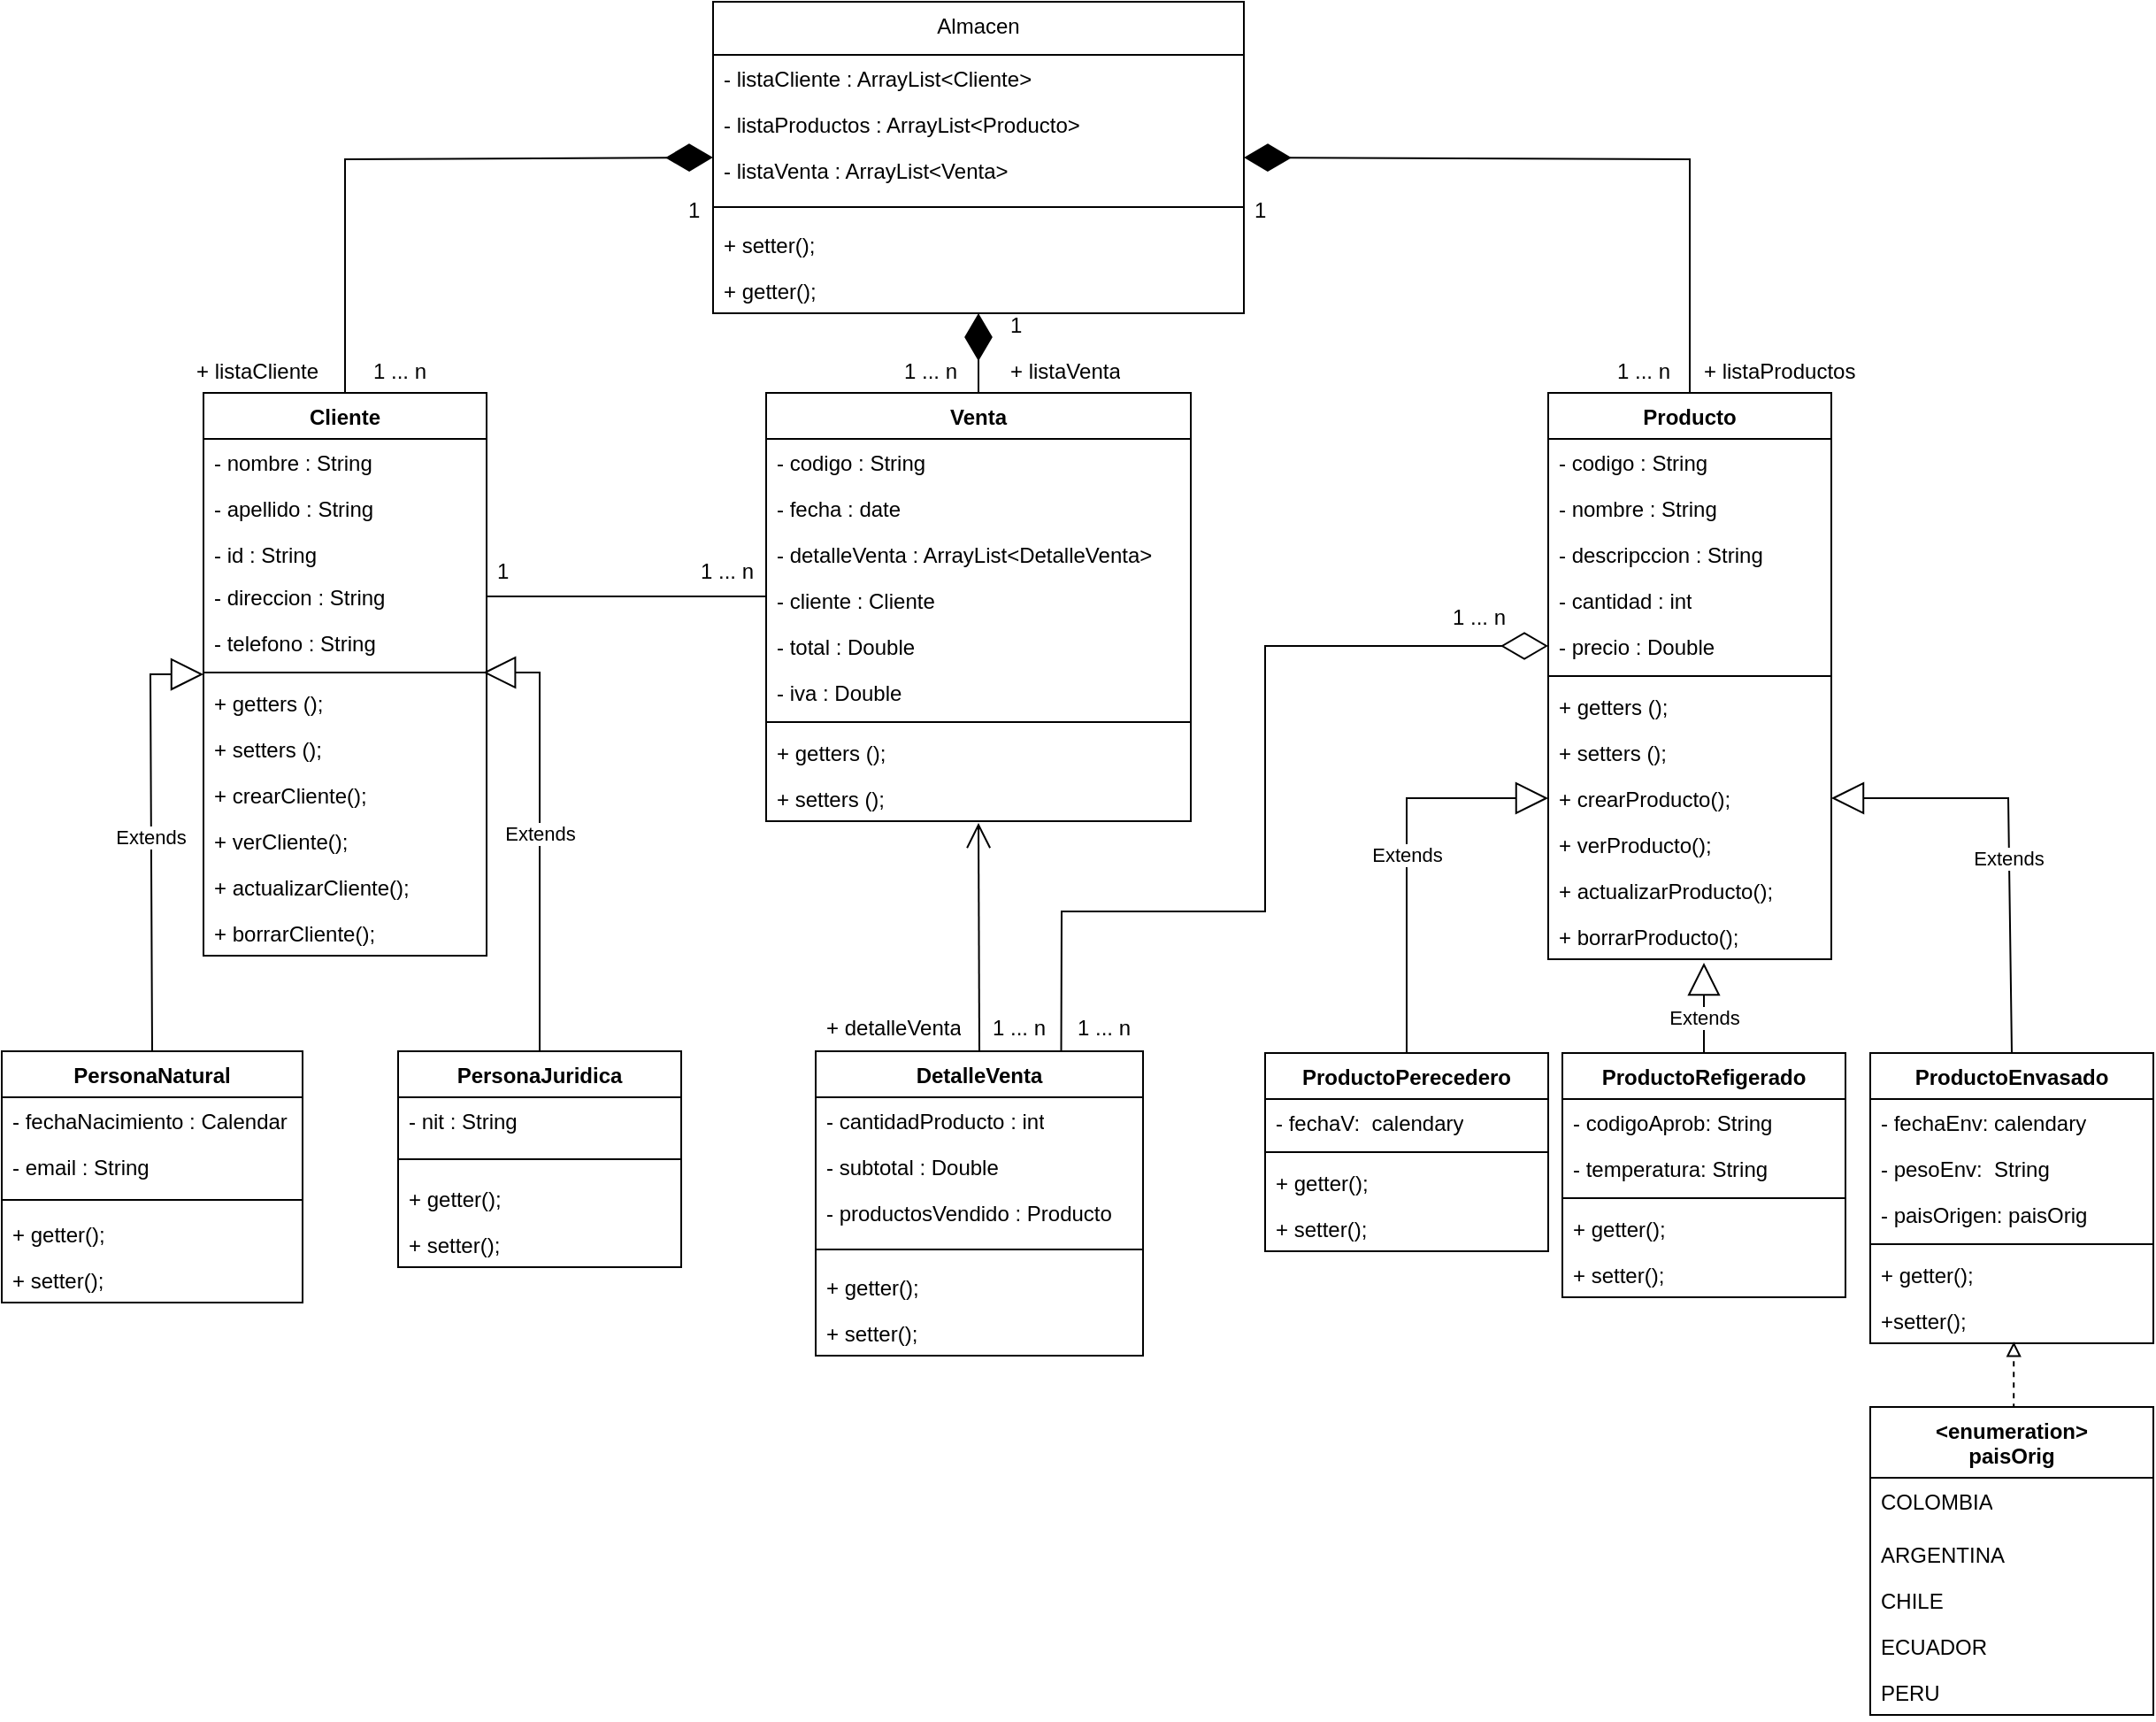 <mxfile version="21.6.8" type="device">
  <diagram id="C5RBs43oDa-KdzZeNtuy" name="Page-1">
    <mxGraphModel dx="1234" dy="794" grid="1" gridSize="10" guides="1" tooltips="1" connect="1" arrows="1" fold="1" page="1" pageScale="1" pageWidth="827" pageHeight="1169" math="0" shadow="0">
      <root>
        <mxCell id="WIyWlLk6GJQsqaUBKTNV-0" />
        <mxCell id="WIyWlLk6GJQsqaUBKTNV-1" parent="WIyWlLk6GJQsqaUBKTNV-0" />
        <mxCell id="zkfFHV4jXpPFQw0GAbJ--17" value="Almacen" style="swimlane;fontStyle=0;align=center;verticalAlign=top;childLayout=stackLayout;horizontal=1;startSize=30;horizontalStack=0;resizeParent=1;resizeLast=0;collapsible=1;marginBottom=0;rounded=0;shadow=0;strokeWidth=1;" parent="WIyWlLk6GJQsqaUBKTNV-1" vertex="1">
          <mxGeometry x="678" y="6" width="300" height="176" as="geometry">
            <mxRectangle x="550" y="140" width="160" height="26" as="alternateBounds" />
          </mxGeometry>
        </mxCell>
        <mxCell id="Kt4iFOwxhW8h1WSE3BZ9-7" value="- listaCliente : ArrayList&amp;lt;Cliente&amp;gt;" style="text;strokeColor=none;fillColor=none;align=left;verticalAlign=top;spacingLeft=4;spacingRight=4;overflow=hidden;rotatable=0;points=[[0,0.5],[1,0.5]];portConstraint=eastwest;whiteSpace=wrap;html=1;" vertex="1" parent="zkfFHV4jXpPFQw0GAbJ--17">
          <mxGeometry y="30" width="300" height="26" as="geometry" />
        </mxCell>
        <mxCell id="Kt4iFOwxhW8h1WSE3BZ9-8" value="- listaProductos : ArrayList&amp;lt;Producto&amp;gt;" style="text;strokeColor=none;fillColor=none;align=left;verticalAlign=top;spacingLeft=4;spacingRight=4;overflow=hidden;rotatable=0;points=[[0,0.5],[1,0.5]];portConstraint=eastwest;whiteSpace=wrap;html=1;" vertex="1" parent="zkfFHV4jXpPFQw0GAbJ--17">
          <mxGeometry y="56" width="300" height="26" as="geometry" />
        </mxCell>
        <mxCell id="Kt4iFOwxhW8h1WSE3BZ9-9" value="- listaVenta : ArrayList&amp;lt;Venta&amp;gt;" style="text;strokeColor=none;fillColor=none;align=left;verticalAlign=top;spacingLeft=4;spacingRight=4;overflow=hidden;rotatable=0;points=[[0,0.5],[1,0.5]];portConstraint=eastwest;whiteSpace=wrap;html=1;" vertex="1" parent="zkfFHV4jXpPFQw0GAbJ--17">
          <mxGeometry y="82" width="300" height="26" as="geometry" />
        </mxCell>
        <mxCell id="zkfFHV4jXpPFQw0GAbJ--23" value="" style="line;html=1;strokeWidth=1;align=left;verticalAlign=middle;spacingTop=-1;spacingLeft=3;spacingRight=3;rotatable=0;labelPosition=right;points=[];portConstraint=eastwest;" parent="zkfFHV4jXpPFQw0GAbJ--17" vertex="1">
          <mxGeometry y="108" width="300" height="16" as="geometry" />
        </mxCell>
        <mxCell id="Kt4iFOwxhW8h1WSE3BZ9-85" value="+ setter();" style="text;strokeColor=none;fillColor=none;align=left;verticalAlign=top;spacingLeft=4;spacingRight=4;overflow=hidden;rotatable=0;points=[[0,0.5],[1,0.5]];portConstraint=eastwest;whiteSpace=wrap;html=1;" vertex="1" parent="zkfFHV4jXpPFQw0GAbJ--17">
          <mxGeometry y="124" width="300" height="26" as="geometry" />
        </mxCell>
        <mxCell id="Kt4iFOwxhW8h1WSE3BZ9-84" value="+ getter();" style="text;strokeColor=none;fillColor=none;align=left;verticalAlign=top;spacingLeft=4;spacingRight=4;overflow=hidden;rotatable=0;points=[[0,0.5],[1,0.5]];portConstraint=eastwest;whiteSpace=wrap;html=1;" vertex="1" parent="zkfFHV4jXpPFQw0GAbJ--17">
          <mxGeometry y="150" width="300" height="26" as="geometry" />
        </mxCell>
        <mxCell id="mxiflGhAD7vjDxxc72rJ-2" value="Cliente" style="swimlane;fontStyle=1;align=center;verticalAlign=top;childLayout=stackLayout;horizontal=1;startSize=26;horizontalStack=0;resizeParent=1;resizeParentMax=0;resizeLast=0;collapsible=1;marginBottom=0;whiteSpace=wrap;html=1;" parent="WIyWlLk6GJQsqaUBKTNV-1" vertex="1">
          <mxGeometry x="390" y="227" width="160" height="318" as="geometry" />
        </mxCell>
        <mxCell id="mxiflGhAD7vjDxxc72rJ-3" value="- nombre : String" style="text;strokeColor=none;fillColor=none;align=left;verticalAlign=top;spacingLeft=4;spacingRight=4;overflow=hidden;rotatable=0;points=[[0,0.5],[1,0.5]];portConstraint=eastwest;whiteSpace=wrap;html=1;" parent="mxiflGhAD7vjDxxc72rJ-2" vertex="1">
          <mxGeometry y="26" width="160" height="26" as="geometry" />
        </mxCell>
        <mxCell id="mxiflGhAD7vjDxxc72rJ-37" value="- apellido : String" style="text;strokeColor=none;fillColor=none;align=left;verticalAlign=top;spacingLeft=4;spacingRight=4;overflow=hidden;rotatable=0;points=[[0,0.5],[1,0.5]];portConstraint=eastwest;whiteSpace=wrap;html=1;" parent="mxiflGhAD7vjDxxc72rJ-2" vertex="1">
          <mxGeometry y="52" width="160" height="26" as="geometry" />
        </mxCell>
        <mxCell id="mxiflGhAD7vjDxxc72rJ-22" value="- id : String" style="text;strokeColor=none;fillColor=none;align=left;verticalAlign=top;spacingLeft=4;spacingRight=4;overflow=hidden;rotatable=0;points=[[0,0.5],[1,0.5]];portConstraint=eastwest;whiteSpace=wrap;html=1;" parent="mxiflGhAD7vjDxxc72rJ-2" vertex="1">
          <mxGeometry y="78" width="160" height="24" as="geometry" />
        </mxCell>
        <mxCell id="mxiflGhAD7vjDxxc72rJ-23" value="- direccion : String" style="text;strokeColor=none;fillColor=none;align=left;verticalAlign=top;spacingLeft=4;spacingRight=4;overflow=hidden;rotatable=0;points=[[0,0.5],[1,0.5]];portConstraint=eastwest;whiteSpace=wrap;html=1;" parent="mxiflGhAD7vjDxxc72rJ-2" vertex="1">
          <mxGeometry y="102" width="160" height="26" as="geometry" />
        </mxCell>
        <mxCell id="mxiflGhAD7vjDxxc72rJ-24" value="- telefono : String" style="text;strokeColor=none;fillColor=none;align=left;verticalAlign=top;spacingLeft=4;spacingRight=4;overflow=hidden;rotatable=0;points=[[0,0.5],[1,0.5]];portConstraint=eastwest;whiteSpace=wrap;html=1;" parent="mxiflGhAD7vjDxxc72rJ-2" vertex="1">
          <mxGeometry y="128" width="160" height="26" as="geometry" />
        </mxCell>
        <mxCell id="mxiflGhAD7vjDxxc72rJ-4" value="" style="line;strokeWidth=1;fillColor=none;align=left;verticalAlign=middle;spacingTop=-1;spacingLeft=3;spacingRight=3;rotatable=0;labelPosition=right;points=[];portConstraint=eastwest;strokeColor=inherit;" parent="mxiflGhAD7vjDxxc72rJ-2" vertex="1">
          <mxGeometry y="154" width="160" height="8" as="geometry" />
        </mxCell>
        <mxCell id="Kt4iFOwxhW8h1WSE3BZ9-11" value="+ getters ();" style="text;strokeColor=none;fillColor=none;align=left;verticalAlign=top;spacingLeft=4;spacingRight=4;overflow=hidden;rotatable=0;points=[[0,0.5],[1,0.5]];portConstraint=eastwest;whiteSpace=wrap;html=1;" vertex="1" parent="mxiflGhAD7vjDxxc72rJ-2">
          <mxGeometry y="162" width="160" height="26" as="geometry" />
        </mxCell>
        <mxCell id="Kt4iFOwxhW8h1WSE3BZ9-13" value="+ setters ();" style="text;strokeColor=none;fillColor=none;align=left;verticalAlign=top;spacingLeft=4;spacingRight=4;overflow=hidden;rotatable=0;points=[[0,0.5],[1,0.5]];portConstraint=eastwest;whiteSpace=wrap;html=1;" vertex="1" parent="mxiflGhAD7vjDxxc72rJ-2">
          <mxGeometry y="188" width="160" height="26" as="geometry" />
        </mxCell>
        <mxCell id="Kt4iFOwxhW8h1WSE3BZ9-12" value="+ crearCliente();" style="text;strokeColor=none;fillColor=none;align=left;verticalAlign=top;spacingLeft=4;spacingRight=4;overflow=hidden;rotatable=0;points=[[0,0.5],[1,0.5]];portConstraint=eastwest;whiteSpace=wrap;html=1;" vertex="1" parent="mxiflGhAD7vjDxxc72rJ-2">
          <mxGeometry y="214" width="160" height="26" as="geometry" />
        </mxCell>
        <mxCell id="Kt4iFOwxhW8h1WSE3BZ9-14" value="+ verCliente();" style="text;strokeColor=none;fillColor=none;align=left;verticalAlign=top;spacingLeft=4;spacingRight=4;overflow=hidden;rotatable=0;points=[[0,0.5],[1,0.5]];portConstraint=eastwest;whiteSpace=wrap;html=1;" vertex="1" parent="mxiflGhAD7vjDxxc72rJ-2">
          <mxGeometry y="240" width="160" height="26" as="geometry" />
        </mxCell>
        <mxCell id="Kt4iFOwxhW8h1WSE3BZ9-15" value="+ actualizarCliente();" style="text;strokeColor=none;fillColor=none;align=left;verticalAlign=top;spacingLeft=4;spacingRight=4;overflow=hidden;rotatable=0;points=[[0,0.5],[1,0.5]];portConstraint=eastwest;whiteSpace=wrap;html=1;" vertex="1" parent="mxiflGhAD7vjDxxc72rJ-2">
          <mxGeometry y="266" width="160" height="26" as="geometry" />
        </mxCell>
        <mxCell id="Kt4iFOwxhW8h1WSE3BZ9-16" value="+ borrarCliente();" style="text;strokeColor=none;fillColor=none;align=left;verticalAlign=top;spacingLeft=4;spacingRight=4;overflow=hidden;rotatable=0;points=[[0,0.5],[1,0.5]];portConstraint=eastwest;whiteSpace=wrap;html=1;" vertex="1" parent="mxiflGhAD7vjDxxc72rJ-2">
          <mxGeometry y="292" width="160" height="26" as="geometry" />
        </mxCell>
        <mxCell id="mxiflGhAD7vjDxxc72rJ-6" value="Producto" style="swimlane;fontStyle=1;align=center;verticalAlign=top;childLayout=stackLayout;horizontal=1;startSize=26;horizontalStack=0;resizeParent=1;resizeParentMax=0;resizeLast=0;collapsible=1;marginBottom=0;whiteSpace=wrap;html=1;" parent="WIyWlLk6GJQsqaUBKTNV-1" vertex="1">
          <mxGeometry x="1150" y="227" width="160" height="320" as="geometry" />
        </mxCell>
        <mxCell id="mxiflGhAD7vjDxxc72rJ-7" value="- codigo : String" style="text;strokeColor=none;fillColor=none;align=left;verticalAlign=top;spacingLeft=4;spacingRight=4;overflow=hidden;rotatable=0;points=[[0,0.5],[1,0.5]];portConstraint=eastwest;whiteSpace=wrap;html=1;" parent="mxiflGhAD7vjDxxc72rJ-6" vertex="1">
          <mxGeometry y="26" width="160" height="26" as="geometry" />
        </mxCell>
        <mxCell id="mxiflGhAD7vjDxxc72rJ-32" value="- nombre : String" style="text;strokeColor=none;fillColor=none;align=left;verticalAlign=top;spacingLeft=4;spacingRight=4;overflow=hidden;rotatable=0;points=[[0,0.5],[1,0.5]];portConstraint=eastwest;whiteSpace=wrap;html=1;" parent="mxiflGhAD7vjDxxc72rJ-6" vertex="1">
          <mxGeometry y="52" width="160" height="26" as="geometry" />
        </mxCell>
        <mxCell id="mxiflGhAD7vjDxxc72rJ-33" value="- descripccion : String" style="text;strokeColor=none;fillColor=none;align=left;verticalAlign=top;spacingLeft=4;spacingRight=4;overflow=hidden;rotatable=0;points=[[0,0.5],[1,0.5]];portConstraint=eastwest;whiteSpace=wrap;html=1;" parent="mxiflGhAD7vjDxxc72rJ-6" vertex="1">
          <mxGeometry y="78" width="160" height="26" as="geometry" />
        </mxCell>
        <mxCell id="mxiflGhAD7vjDxxc72rJ-34" value="- cantidad : int" style="text;strokeColor=none;fillColor=none;align=left;verticalAlign=top;spacingLeft=4;spacingRight=4;overflow=hidden;rotatable=0;points=[[0,0.5],[1,0.5]];portConstraint=eastwest;whiteSpace=wrap;html=1;" parent="mxiflGhAD7vjDxxc72rJ-6" vertex="1">
          <mxGeometry y="104" width="160" height="26" as="geometry" />
        </mxCell>
        <mxCell id="mxiflGhAD7vjDxxc72rJ-35" value="- precio : Double" style="text;strokeColor=none;fillColor=none;align=left;verticalAlign=top;spacingLeft=4;spacingRight=4;overflow=hidden;rotatable=0;points=[[0,0.5],[1,0.5]];portConstraint=eastwest;whiteSpace=wrap;html=1;" parent="mxiflGhAD7vjDxxc72rJ-6" vertex="1">
          <mxGeometry y="130" width="160" height="26" as="geometry" />
        </mxCell>
        <mxCell id="mxiflGhAD7vjDxxc72rJ-8" value="" style="line;strokeWidth=1;fillColor=none;align=left;verticalAlign=middle;spacingTop=-1;spacingLeft=3;spacingRight=3;rotatable=0;labelPosition=right;points=[];portConstraint=eastwest;strokeColor=inherit;" parent="mxiflGhAD7vjDxxc72rJ-6" vertex="1">
          <mxGeometry y="156" width="160" height="8" as="geometry" />
        </mxCell>
        <mxCell id="Kt4iFOwxhW8h1WSE3BZ9-17" value="+ getters ();" style="text;strokeColor=none;fillColor=none;align=left;verticalAlign=top;spacingLeft=4;spacingRight=4;overflow=hidden;rotatable=0;points=[[0,0.5],[1,0.5]];portConstraint=eastwest;whiteSpace=wrap;html=1;" vertex="1" parent="mxiflGhAD7vjDxxc72rJ-6">
          <mxGeometry y="164" width="160" height="26" as="geometry" />
        </mxCell>
        <mxCell id="Kt4iFOwxhW8h1WSE3BZ9-18" value="+ setters ();" style="text;strokeColor=none;fillColor=none;align=left;verticalAlign=top;spacingLeft=4;spacingRight=4;overflow=hidden;rotatable=0;points=[[0,0.5],[1,0.5]];portConstraint=eastwest;whiteSpace=wrap;html=1;" vertex="1" parent="mxiflGhAD7vjDxxc72rJ-6">
          <mxGeometry y="190" width="160" height="26" as="geometry" />
        </mxCell>
        <mxCell id="Kt4iFOwxhW8h1WSE3BZ9-19" value="+ crearProducto();" style="text;strokeColor=none;fillColor=none;align=left;verticalAlign=top;spacingLeft=4;spacingRight=4;overflow=hidden;rotatable=0;points=[[0,0.5],[1,0.5]];portConstraint=eastwest;whiteSpace=wrap;html=1;" vertex="1" parent="mxiflGhAD7vjDxxc72rJ-6">
          <mxGeometry y="216" width="160" height="26" as="geometry" />
        </mxCell>
        <mxCell id="Kt4iFOwxhW8h1WSE3BZ9-20" value="+ verProducto();" style="text;strokeColor=none;fillColor=none;align=left;verticalAlign=top;spacingLeft=4;spacingRight=4;overflow=hidden;rotatable=0;points=[[0,0.5],[1,0.5]];portConstraint=eastwest;whiteSpace=wrap;html=1;" vertex="1" parent="mxiflGhAD7vjDxxc72rJ-6">
          <mxGeometry y="242" width="160" height="26" as="geometry" />
        </mxCell>
        <mxCell id="Kt4iFOwxhW8h1WSE3BZ9-21" value="+ actualizarProducto();" style="text;strokeColor=none;fillColor=none;align=left;verticalAlign=top;spacingLeft=4;spacingRight=4;overflow=hidden;rotatable=0;points=[[0,0.5],[1,0.5]];portConstraint=eastwest;whiteSpace=wrap;html=1;" vertex="1" parent="mxiflGhAD7vjDxxc72rJ-6">
          <mxGeometry y="268" width="160" height="26" as="geometry" />
        </mxCell>
        <mxCell id="Kt4iFOwxhW8h1WSE3BZ9-22" value="+ borrarProducto();" style="text;strokeColor=none;fillColor=none;align=left;verticalAlign=top;spacingLeft=4;spacingRight=4;overflow=hidden;rotatable=0;points=[[0,0.5],[1,0.5]];portConstraint=eastwest;whiteSpace=wrap;html=1;" vertex="1" parent="mxiflGhAD7vjDxxc72rJ-6">
          <mxGeometry y="294" width="160" height="26" as="geometry" />
        </mxCell>
        <mxCell id="mxiflGhAD7vjDxxc72rJ-15" value="Venta" style="swimlane;fontStyle=1;align=center;verticalAlign=top;childLayout=stackLayout;horizontal=1;startSize=26;horizontalStack=0;resizeParent=1;resizeParentMax=0;resizeLast=0;collapsible=1;marginBottom=0;whiteSpace=wrap;html=1;" parent="WIyWlLk6GJQsqaUBKTNV-1" vertex="1">
          <mxGeometry x="708" y="227" width="240" height="242" as="geometry" />
        </mxCell>
        <mxCell id="mxiflGhAD7vjDxxc72rJ-16" value="- codigo : String" style="text;strokeColor=none;fillColor=none;align=left;verticalAlign=top;spacingLeft=4;spacingRight=4;overflow=hidden;rotatable=0;points=[[0,0.5],[1,0.5]];portConstraint=eastwest;whiteSpace=wrap;html=1;" parent="mxiflGhAD7vjDxxc72rJ-15" vertex="1">
          <mxGeometry y="26" width="240" height="26" as="geometry" />
        </mxCell>
        <mxCell id="mxiflGhAD7vjDxxc72rJ-26" value="- fecha : date" style="text;strokeColor=none;fillColor=none;align=left;verticalAlign=top;spacingLeft=4;spacingRight=4;overflow=hidden;rotatable=0;points=[[0,0.5],[1,0.5]];portConstraint=eastwest;whiteSpace=wrap;html=1;" parent="mxiflGhAD7vjDxxc72rJ-15" vertex="1">
          <mxGeometry y="52" width="240" height="26" as="geometry" />
        </mxCell>
        <mxCell id="mxiflGhAD7vjDxxc72rJ-27" value="- detalleVenta : ArrayList&amp;lt;DetalleVenta&amp;gt;" style="text;strokeColor=none;fillColor=none;align=left;verticalAlign=top;spacingLeft=4;spacingRight=4;overflow=hidden;rotatable=0;points=[[0,0.5],[1,0.5]];portConstraint=eastwest;whiteSpace=wrap;html=1;" parent="mxiflGhAD7vjDxxc72rJ-15" vertex="1">
          <mxGeometry y="78" width="240" height="26" as="geometry" />
        </mxCell>
        <mxCell id="mxiflGhAD7vjDxxc72rJ-28" value="- cliente : Cliente" style="text;strokeColor=none;fillColor=none;align=left;verticalAlign=top;spacingLeft=4;spacingRight=4;overflow=hidden;rotatable=0;points=[[0,0.5],[1,0.5]];portConstraint=eastwest;whiteSpace=wrap;html=1;" parent="mxiflGhAD7vjDxxc72rJ-15" vertex="1">
          <mxGeometry y="104" width="240" height="26" as="geometry" />
        </mxCell>
        <mxCell id="mxiflGhAD7vjDxxc72rJ-29" value="- total : Double" style="text;strokeColor=none;fillColor=none;align=left;verticalAlign=top;spacingLeft=4;spacingRight=4;overflow=hidden;rotatable=0;points=[[0,0.5],[1,0.5]];portConstraint=eastwest;whiteSpace=wrap;html=1;" parent="mxiflGhAD7vjDxxc72rJ-15" vertex="1">
          <mxGeometry y="130" width="240" height="26" as="geometry" />
        </mxCell>
        <mxCell id="mxiflGhAD7vjDxxc72rJ-30" value="- iva : Double" style="text;strokeColor=none;fillColor=none;align=left;verticalAlign=top;spacingLeft=4;spacingRight=4;overflow=hidden;rotatable=0;points=[[0,0.5],[1,0.5]];portConstraint=eastwest;whiteSpace=wrap;html=1;" parent="mxiflGhAD7vjDxxc72rJ-15" vertex="1">
          <mxGeometry y="156" width="240" height="26" as="geometry" />
        </mxCell>
        <mxCell id="mxiflGhAD7vjDxxc72rJ-17" value="" style="line;strokeWidth=1;fillColor=none;align=left;verticalAlign=middle;spacingTop=-1;spacingLeft=3;spacingRight=3;rotatable=0;labelPosition=right;points=[];portConstraint=eastwest;strokeColor=inherit;" parent="mxiflGhAD7vjDxxc72rJ-15" vertex="1">
          <mxGeometry y="182" width="240" height="8" as="geometry" />
        </mxCell>
        <mxCell id="mxiflGhAD7vjDxxc72rJ-18" value="+ getters ();" style="text;strokeColor=none;fillColor=none;align=left;verticalAlign=top;spacingLeft=4;spacingRight=4;overflow=hidden;rotatable=0;points=[[0,0.5],[1,0.5]];portConstraint=eastwest;whiteSpace=wrap;html=1;" parent="mxiflGhAD7vjDxxc72rJ-15" vertex="1">
          <mxGeometry y="190" width="240" height="26" as="geometry" />
        </mxCell>
        <mxCell id="mxiflGhAD7vjDxxc72rJ-31" value="+ setters ();" style="text;strokeColor=none;fillColor=none;align=left;verticalAlign=top;spacingLeft=4;spacingRight=4;overflow=hidden;rotatable=0;points=[[0,0.5],[1,0.5]];portConstraint=eastwest;whiteSpace=wrap;html=1;" parent="mxiflGhAD7vjDxxc72rJ-15" vertex="1">
          <mxGeometry y="216" width="240" height="26" as="geometry" />
        </mxCell>
        <mxCell id="mxiflGhAD7vjDxxc72rJ-36" value="PersonaNatural" style="swimlane;fontStyle=1;align=center;verticalAlign=top;childLayout=stackLayout;horizontal=1;startSize=26;horizontalStack=0;resizeParent=1;resizeParentMax=0;resizeLast=0;collapsible=1;marginBottom=0;whiteSpace=wrap;html=1;" parent="WIyWlLk6GJQsqaUBKTNV-1" vertex="1">
          <mxGeometry x="276" y="599" width="170" height="142" as="geometry" />
        </mxCell>
        <mxCell id="mxiflGhAD7vjDxxc72rJ-49" value="- fechaNacimiento : Calendar&amp;nbsp;" style="text;strokeColor=none;fillColor=none;align=left;verticalAlign=top;spacingLeft=4;spacingRight=4;overflow=hidden;rotatable=0;points=[[0,0.5],[1,0.5]];portConstraint=eastwest;whiteSpace=wrap;html=1;" parent="mxiflGhAD7vjDxxc72rJ-36" vertex="1">
          <mxGeometry y="26" width="170" height="26" as="geometry" />
        </mxCell>
        <mxCell id="Kt4iFOwxhW8h1WSE3BZ9-0" value="- email : String" style="text;strokeColor=none;fillColor=none;align=left;verticalAlign=top;spacingLeft=4;spacingRight=4;overflow=hidden;rotatable=0;points=[[0,0.5],[1,0.5]];portConstraint=eastwest;whiteSpace=wrap;html=1;" vertex="1" parent="mxiflGhAD7vjDxxc72rJ-36">
          <mxGeometry y="52" width="170" height="26" as="geometry" />
        </mxCell>
        <mxCell id="mxiflGhAD7vjDxxc72rJ-38" value="" style="line;strokeWidth=1;fillColor=none;align=left;verticalAlign=middle;spacingTop=-1;spacingLeft=3;spacingRight=3;rotatable=0;labelPosition=right;points=[];portConstraint=eastwest;strokeColor=inherit;" parent="mxiflGhAD7vjDxxc72rJ-36" vertex="1">
          <mxGeometry y="78" width="170" height="12" as="geometry" />
        </mxCell>
        <mxCell id="Kt4iFOwxhW8h1WSE3BZ9-45" value="+ getter();" style="text;strokeColor=none;fillColor=none;align=left;verticalAlign=top;spacingLeft=4;spacingRight=4;overflow=hidden;rotatable=0;points=[[0,0.5],[1,0.5]];portConstraint=eastwest;whiteSpace=wrap;html=1;" vertex="1" parent="mxiflGhAD7vjDxxc72rJ-36">
          <mxGeometry y="90" width="170" height="26" as="geometry" />
        </mxCell>
        <mxCell id="Kt4iFOwxhW8h1WSE3BZ9-44" value="+ setter();" style="text;strokeColor=none;fillColor=none;align=left;verticalAlign=top;spacingLeft=4;spacingRight=4;overflow=hidden;rotatable=0;points=[[0,0.5],[1,0.5]];portConstraint=eastwest;whiteSpace=wrap;html=1;" vertex="1" parent="mxiflGhAD7vjDxxc72rJ-36">
          <mxGeometry y="116" width="170" height="26" as="geometry" />
        </mxCell>
        <mxCell id="mxiflGhAD7vjDxxc72rJ-40" value="PersonaJuridica" style="swimlane;fontStyle=1;align=center;verticalAlign=top;childLayout=stackLayout;horizontal=1;startSize=26;horizontalStack=0;resizeParent=1;resizeParentMax=0;resizeLast=0;collapsible=1;marginBottom=0;whiteSpace=wrap;html=1;" parent="WIyWlLk6GJQsqaUBKTNV-1" vertex="1">
          <mxGeometry x="500" y="599" width="160" height="122" as="geometry" />
        </mxCell>
        <mxCell id="mxiflGhAD7vjDxxc72rJ-41" value="- nit : String" style="text;strokeColor=none;fillColor=none;align=left;verticalAlign=top;spacingLeft=4;spacingRight=4;overflow=hidden;rotatable=0;points=[[0,0.5],[1,0.5]];portConstraint=eastwest;whiteSpace=wrap;html=1;" parent="mxiflGhAD7vjDxxc72rJ-40" vertex="1">
          <mxGeometry y="26" width="160" height="26" as="geometry" />
        </mxCell>
        <mxCell id="mxiflGhAD7vjDxxc72rJ-42" value="" style="line;strokeWidth=1;fillColor=none;align=left;verticalAlign=middle;spacingTop=-1;spacingLeft=3;spacingRight=3;rotatable=0;labelPosition=right;points=[];portConstraint=eastwest;strokeColor=inherit;" parent="mxiflGhAD7vjDxxc72rJ-40" vertex="1">
          <mxGeometry y="52" width="160" height="18" as="geometry" />
        </mxCell>
        <mxCell id="Kt4iFOwxhW8h1WSE3BZ9-47" value="+ getter();" style="text;strokeColor=none;fillColor=none;align=left;verticalAlign=top;spacingLeft=4;spacingRight=4;overflow=hidden;rotatable=0;points=[[0,0.5],[1,0.5]];portConstraint=eastwest;whiteSpace=wrap;html=1;" vertex="1" parent="mxiflGhAD7vjDxxc72rJ-40">
          <mxGeometry y="70" width="160" height="26" as="geometry" />
        </mxCell>
        <mxCell id="Kt4iFOwxhW8h1WSE3BZ9-46" value="+ setter();" style="text;strokeColor=none;fillColor=none;align=left;verticalAlign=top;spacingLeft=4;spacingRight=4;overflow=hidden;rotatable=0;points=[[0,0.5],[1,0.5]];portConstraint=eastwest;whiteSpace=wrap;html=1;" vertex="1" parent="mxiflGhAD7vjDxxc72rJ-40">
          <mxGeometry y="96" width="160" height="26" as="geometry" />
        </mxCell>
        <mxCell id="mxiflGhAD7vjDxxc72rJ-44" value="DetalleVenta" style="swimlane;fontStyle=1;align=center;verticalAlign=top;childLayout=stackLayout;horizontal=1;startSize=26;horizontalStack=0;resizeParent=1;resizeParentMax=0;resizeLast=0;collapsible=1;marginBottom=0;whiteSpace=wrap;html=1;" parent="WIyWlLk6GJQsqaUBKTNV-1" vertex="1">
          <mxGeometry x="736" y="599" width="185" height="172" as="geometry" />
        </mxCell>
        <mxCell id="mxiflGhAD7vjDxxc72rJ-45" value="- cantidadProducto : int" style="text;strokeColor=none;fillColor=none;align=left;verticalAlign=top;spacingLeft=4;spacingRight=4;overflow=hidden;rotatable=0;points=[[0,0.5],[1,0.5]];portConstraint=eastwest;whiteSpace=wrap;html=1;" parent="mxiflGhAD7vjDxxc72rJ-44" vertex="1">
          <mxGeometry y="26" width="185" height="26" as="geometry" />
        </mxCell>
        <mxCell id="mxiflGhAD7vjDxxc72rJ-50" value="- subtotal : Double" style="text;strokeColor=none;fillColor=none;align=left;verticalAlign=top;spacingLeft=4;spacingRight=4;overflow=hidden;rotatable=0;points=[[0,0.5],[1,0.5]];portConstraint=eastwest;whiteSpace=wrap;html=1;" parent="mxiflGhAD7vjDxxc72rJ-44" vertex="1">
          <mxGeometry y="52" width="185" height="26" as="geometry" />
        </mxCell>
        <mxCell id="mxiflGhAD7vjDxxc72rJ-51" value="- productosVendido : Producto" style="text;strokeColor=none;fillColor=none;align=left;verticalAlign=top;spacingLeft=4;spacingRight=4;overflow=hidden;rotatable=0;points=[[0,0.5],[1,0.5]];portConstraint=eastwest;whiteSpace=wrap;html=1;" parent="mxiflGhAD7vjDxxc72rJ-44" vertex="1">
          <mxGeometry y="78" width="185" height="26" as="geometry" />
        </mxCell>
        <mxCell id="mxiflGhAD7vjDxxc72rJ-46" value="" style="line;strokeWidth=1;fillColor=none;align=left;verticalAlign=middle;spacingTop=-1;spacingLeft=3;spacingRight=3;rotatable=0;labelPosition=right;points=[];portConstraint=eastwest;strokeColor=inherit;" parent="mxiflGhAD7vjDxxc72rJ-44" vertex="1">
          <mxGeometry y="104" width="185" height="16" as="geometry" />
        </mxCell>
        <mxCell id="Kt4iFOwxhW8h1WSE3BZ9-49" value="+ getter();" style="text;strokeColor=none;fillColor=none;align=left;verticalAlign=top;spacingLeft=4;spacingRight=4;overflow=hidden;rotatable=0;points=[[0,0.5],[1,0.5]];portConstraint=eastwest;whiteSpace=wrap;html=1;" vertex="1" parent="mxiflGhAD7vjDxxc72rJ-44">
          <mxGeometry y="120" width="185" height="26" as="geometry" />
        </mxCell>
        <mxCell id="Kt4iFOwxhW8h1WSE3BZ9-48" value="+ setter();" style="text;strokeColor=none;fillColor=none;align=left;verticalAlign=top;spacingLeft=4;spacingRight=4;overflow=hidden;rotatable=0;points=[[0,0.5],[1,0.5]];portConstraint=eastwest;whiteSpace=wrap;html=1;" vertex="1" parent="mxiflGhAD7vjDxxc72rJ-44">
          <mxGeometry y="146" width="185" height="26" as="geometry" />
        </mxCell>
        <mxCell id="Kt4iFOwxhW8h1WSE3BZ9-1" value="Extends" style="endArrow=block;endSize=16;endFill=0;html=1;rounded=0;exitX=0.5;exitY=0;exitDx=0;exitDy=0;entryX=0;entryY=-0.115;entryDx=0;entryDy=0;entryPerimeter=0;" edge="1" parent="WIyWlLk6GJQsqaUBKTNV-1" source="mxiflGhAD7vjDxxc72rJ-36" target="Kt4iFOwxhW8h1WSE3BZ9-11">
          <mxGeometry width="160" relative="1" as="geometry">
            <mxPoint x="760" y="460" as="sourcePoint" />
            <mxPoint x="920" y="460" as="targetPoint" />
            <Array as="points">
              <mxPoint x="360" y="386" />
            </Array>
          </mxGeometry>
        </mxCell>
        <mxCell id="Kt4iFOwxhW8h1WSE3BZ9-2" value="Extends" style="endArrow=block;endSize=16;endFill=0;html=1;rounded=0;exitX=0.5;exitY=0;exitDx=0;exitDy=0;entryX=0.988;entryY=1.154;entryDx=0;entryDy=0;entryPerimeter=0;" edge="1" parent="WIyWlLk6GJQsqaUBKTNV-1" source="mxiflGhAD7vjDxxc72rJ-40" target="mxiflGhAD7vjDxxc72rJ-24">
          <mxGeometry width="160" relative="1" as="geometry">
            <mxPoint x="370" y="549" as="sourcePoint" />
            <mxPoint x="590" y="310" as="targetPoint" />
            <Array as="points">
              <mxPoint x="580" y="385" />
            </Array>
          </mxGeometry>
        </mxCell>
        <mxCell id="Kt4iFOwxhW8h1WSE3BZ9-3" value="" style="endArrow=diamondThin;endFill=1;endSize=24;html=1;rounded=0;exitX=0.5;exitY=0;exitDx=0;exitDy=0;entryX=0;entryY=0.5;entryDx=0;entryDy=0;" edge="1" parent="WIyWlLk6GJQsqaUBKTNV-1" source="mxiflGhAD7vjDxxc72rJ-2" target="zkfFHV4jXpPFQw0GAbJ--17">
          <mxGeometry width="160" relative="1" as="geometry">
            <mxPoint x="760" y="310" as="sourcePoint" />
            <mxPoint x="920" y="310" as="targetPoint" />
            <Array as="points">
              <mxPoint x="470" y="95" />
            </Array>
          </mxGeometry>
        </mxCell>
        <mxCell id="Kt4iFOwxhW8h1WSE3BZ9-4" value="" style="endArrow=diamondThin;endFill=1;endSize=24;html=1;rounded=0;exitX=0.5;exitY=0;exitDx=0;exitDy=0;entryX=0.5;entryY=1;entryDx=0;entryDy=0;" edge="1" parent="WIyWlLk6GJQsqaUBKTNV-1" source="mxiflGhAD7vjDxxc72rJ-15" target="zkfFHV4jXpPFQw0GAbJ--17">
          <mxGeometry width="160" relative="1" as="geometry">
            <mxPoint x="760" y="310" as="sourcePoint" />
            <mxPoint x="920" y="310" as="targetPoint" />
          </mxGeometry>
        </mxCell>
        <mxCell id="Kt4iFOwxhW8h1WSE3BZ9-5" value="" style="endArrow=diamondThin;endFill=1;endSize=24;html=1;rounded=0;entryX=1;entryY=0.5;entryDx=0;entryDy=0;exitX=0.5;exitY=0;exitDx=0;exitDy=0;" edge="1" parent="WIyWlLk6GJQsqaUBKTNV-1" source="mxiflGhAD7vjDxxc72rJ-6" target="zkfFHV4jXpPFQw0GAbJ--17">
          <mxGeometry width="160" relative="1" as="geometry">
            <mxPoint x="760" y="310" as="sourcePoint" />
            <mxPoint x="920" y="310" as="targetPoint" />
            <Array as="points">
              <mxPoint x="1230" y="95" />
            </Array>
          </mxGeometry>
        </mxCell>
        <mxCell id="Kt4iFOwxhW8h1WSE3BZ9-10" value="" style="endArrow=open;endFill=1;endSize=12;html=1;rounded=0;exitX=0.5;exitY=0;exitDx=0;exitDy=0;" edge="1" parent="WIyWlLk6GJQsqaUBKTNV-1" source="mxiflGhAD7vjDxxc72rJ-44">
          <mxGeometry width="160" relative="1" as="geometry">
            <mxPoint x="580" y="410" as="sourcePoint" />
            <mxPoint x="828" y="470" as="targetPoint" />
          </mxGeometry>
        </mxCell>
        <mxCell id="Kt4iFOwxhW8h1WSE3BZ9-23" value="ProductoPerecedero" style="swimlane;fontStyle=1;align=center;verticalAlign=top;childLayout=stackLayout;horizontal=1;startSize=26;horizontalStack=0;resizeParent=1;resizeParentMax=0;resizeLast=0;collapsible=1;marginBottom=0;whiteSpace=wrap;html=1;" vertex="1" parent="WIyWlLk6GJQsqaUBKTNV-1">
          <mxGeometry x="990" y="600" width="160" height="112" as="geometry" />
        </mxCell>
        <mxCell id="Kt4iFOwxhW8h1WSE3BZ9-24" value="- fechaV:&amp;nbsp; calendary" style="text;strokeColor=none;fillColor=none;align=left;verticalAlign=top;spacingLeft=4;spacingRight=4;overflow=hidden;rotatable=0;points=[[0,0.5],[1,0.5]];portConstraint=eastwest;whiteSpace=wrap;html=1;" vertex="1" parent="Kt4iFOwxhW8h1WSE3BZ9-23">
          <mxGeometry y="26" width="160" height="26" as="geometry" />
        </mxCell>
        <mxCell id="Kt4iFOwxhW8h1WSE3BZ9-25" value="" style="line;strokeWidth=1;fillColor=none;align=left;verticalAlign=middle;spacingTop=-1;spacingLeft=3;spacingRight=3;rotatable=0;labelPosition=right;points=[];portConstraint=eastwest;strokeColor=inherit;" vertex="1" parent="Kt4iFOwxhW8h1WSE3BZ9-23">
          <mxGeometry y="52" width="160" height="8" as="geometry" />
        </mxCell>
        <mxCell id="Kt4iFOwxhW8h1WSE3BZ9-50" value="+ getter();" style="text;strokeColor=none;fillColor=none;align=left;verticalAlign=top;spacingLeft=4;spacingRight=4;overflow=hidden;rotatable=0;points=[[0,0.5],[1,0.5]];portConstraint=eastwest;whiteSpace=wrap;html=1;" vertex="1" parent="Kt4iFOwxhW8h1WSE3BZ9-23">
          <mxGeometry y="60" width="160" height="26" as="geometry" />
        </mxCell>
        <mxCell id="Kt4iFOwxhW8h1WSE3BZ9-26" value="+ setter();" style="text;strokeColor=none;fillColor=none;align=left;verticalAlign=top;spacingLeft=4;spacingRight=4;overflow=hidden;rotatable=0;points=[[0,0.5],[1,0.5]];portConstraint=eastwest;whiteSpace=wrap;html=1;" vertex="1" parent="Kt4iFOwxhW8h1WSE3BZ9-23">
          <mxGeometry y="86" width="160" height="26" as="geometry" />
        </mxCell>
        <mxCell id="Kt4iFOwxhW8h1WSE3BZ9-27" value="ProductoRefigerado" style="swimlane;fontStyle=1;align=center;verticalAlign=top;childLayout=stackLayout;horizontal=1;startSize=26;horizontalStack=0;resizeParent=1;resizeParentMax=0;resizeLast=0;collapsible=1;marginBottom=0;whiteSpace=wrap;html=1;" vertex="1" parent="WIyWlLk6GJQsqaUBKTNV-1">
          <mxGeometry x="1158" y="600" width="160" height="138" as="geometry" />
        </mxCell>
        <mxCell id="Kt4iFOwxhW8h1WSE3BZ9-28" value="- codigoAprob: String" style="text;strokeColor=none;fillColor=none;align=left;verticalAlign=top;spacingLeft=4;spacingRight=4;overflow=hidden;rotatable=0;points=[[0,0.5],[1,0.5]];portConstraint=eastwest;whiteSpace=wrap;html=1;" vertex="1" parent="Kt4iFOwxhW8h1WSE3BZ9-27">
          <mxGeometry y="26" width="160" height="26" as="geometry" />
        </mxCell>
        <mxCell id="Kt4iFOwxhW8h1WSE3BZ9-51" value="- temperatura: String" style="text;strokeColor=none;fillColor=none;align=left;verticalAlign=top;spacingLeft=4;spacingRight=4;overflow=hidden;rotatable=0;points=[[0,0.5],[1,0.5]];portConstraint=eastwest;whiteSpace=wrap;html=1;" vertex="1" parent="Kt4iFOwxhW8h1WSE3BZ9-27">
          <mxGeometry y="52" width="160" height="26" as="geometry" />
        </mxCell>
        <mxCell id="Kt4iFOwxhW8h1WSE3BZ9-29" value="" style="line;strokeWidth=1;fillColor=none;align=left;verticalAlign=middle;spacingTop=-1;spacingLeft=3;spacingRight=3;rotatable=0;labelPosition=right;points=[];portConstraint=eastwest;strokeColor=inherit;" vertex="1" parent="Kt4iFOwxhW8h1WSE3BZ9-27">
          <mxGeometry y="78" width="160" height="8" as="geometry" />
        </mxCell>
        <mxCell id="Kt4iFOwxhW8h1WSE3BZ9-30" value="+ getter();" style="text;strokeColor=none;fillColor=none;align=left;verticalAlign=top;spacingLeft=4;spacingRight=4;overflow=hidden;rotatable=0;points=[[0,0.5],[1,0.5]];portConstraint=eastwest;whiteSpace=wrap;html=1;" vertex="1" parent="Kt4iFOwxhW8h1WSE3BZ9-27">
          <mxGeometry y="86" width="160" height="26" as="geometry" />
        </mxCell>
        <mxCell id="Kt4iFOwxhW8h1WSE3BZ9-52" value="+ setter();" style="text;strokeColor=none;fillColor=none;align=left;verticalAlign=top;spacingLeft=4;spacingRight=4;overflow=hidden;rotatable=0;points=[[0,0.5],[1,0.5]];portConstraint=eastwest;whiteSpace=wrap;html=1;" vertex="1" parent="Kt4iFOwxhW8h1WSE3BZ9-27">
          <mxGeometry y="112" width="160" height="26" as="geometry" />
        </mxCell>
        <mxCell id="Kt4iFOwxhW8h1WSE3BZ9-31" value="ProductoEnvasado" style="swimlane;fontStyle=1;align=center;verticalAlign=top;childLayout=stackLayout;horizontal=1;startSize=26;horizontalStack=0;resizeParent=1;resizeParentMax=0;resizeLast=0;collapsible=1;marginBottom=0;whiteSpace=wrap;html=1;" vertex="1" parent="WIyWlLk6GJQsqaUBKTNV-1">
          <mxGeometry x="1332" y="600" width="160" height="164" as="geometry" />
        </mxCell>
        <mxCell id="Kt4iFOwxhW8h1WSE3BZ9-32" value="- fechaEnv: calendary" style="text;strokeColor=none;fillColor=none;align=left;verticalAlign=top;spacingLeft=4;spacingRight=4;overflow=hidden;rotatable=0;points=[[0,0.5],[1,0.5]];portConstraint=eastwest;whiteSpace=wrap;html=1;" vertex="1" parent="Kt4iFOwxhW8h1WSE3BZ9-31">
          <mxGeometry y="26" width="160" height="26" as="geometry" />
        </mxCell>
        <mxCell id="Kt4iFOwxhW8h1WSE3BZ9-53" value="- pesoEnv:&amp;nbsp; String" style="text;strokeColor=none;fillColor=none;align=left;verticalAlign=top;spacingLeft=4;spacingRight=4;overflow=hidden;rotatable=0;points=[[0,0.5],[1,0.5]];portConstraint=eastwest;whiteSpace=wrap;html=1;" vertex="1" parent="Kt4iFOwxhW8h1WSE3BZ9-31">
          <mxGeometry y="52" width="160" height="26" as="geometry" />
        </mxCell>
        <mxCell id="Kt4iFOwxhW8h1WSE3BZ9-70" value="- paisOrigen: paisOrig" style="text;strokeColor=none;fillColor=none;align=left;verticalAlign=top;spacingLeft=4;spacingRight=4;overflow=hidden;rotatable=0;points=[[0,0.5],[1,0.5]];portConstraint=eastwest;whiteSpace=wrap;html=1;" vertex="1" parent="Kt4iFOwxhW8h1WSE3BZ9-31">
          <mxGeometry y="78" width="160" height="26" as="geometry" />
        </mxCell>
        <mxCell id="Kt4iFOwxhW8h1WSE3BZ9-33" value="" style="line;strokeWidth=1;fillColor=none;align=left;verticalAlign=middle;spacingTop=-1;spacingLeft=3;spacingRight=3;rotatable=0;labelPosition=right;points=[];portConstraint=eastwest;strokeColor=inherit;" vertex="1" parent="Kt4iFOwxhW8h1WSE3BZ9-31">
          <mxGeometry y="104" width="160" height="8" as="geometry" />
        </mxCell>
        <mxCell id="Kt4iFOwxhW8h1WSE3BZ9-34" value="+ getter();" style="text;strokeColor=none;fillColor=none;align=left;verticalAlign=top;spacingLeft=4;spacingRight=4;overflow=hidden;rotatable=0;points=[[0,0.5],[1,0.5]];portConstraint=eastwest;whiteSpace=wrap;html=1;" vertex="1" parent="Kt4iFOwxhW8h1WSE3BZ9-31">
          <mxGeometry y="112" width="160" height="26" as="geometry" />
        </mxCell>
        <mxCell id="Kt4iFOwxhW8h1WSE3BZ9-55" value="+setter();" style="text;strokeColor=none;fillColor=none;align=left;verticalAlign=top;spacingLeft=4;spacingRight=4;overflow=hidden;rotatable=0;points=[[0,0.5],[1,0.5]];portConstraint=eastwest;whiteSpace=wrap;html=1;" vertex="1" parent="Kt4iFOwxhW8h1WSE3BZ9-31">
          <mxGeometry y="138" width="160" height="26" as="geometry" />
        </mxCell>
        <mxCell id="Kt4iFOwxhW8h1WSE3BZ9-35" value="Extends" style="endArrow=block;endSize=16;endFill=0;html=1;rounded=0;exitX=0.5;exitY=0;exitDx=0;exitDy=0;entryX=0;entryY=0.5;entryDx=0;entryDy=0;" edge="1" parent="WIyWlLk6GJQsqaUBKTNV-1" source="Kt4iFOwxhW8h1WSE3BZ9-23" target="Kt4iFOwxhW8h1WSE3BZ9-19">
          <mxGeometry width="160" relative="1" as="geometry">
            <mxPoint x="1020" y="510" as="sourcePoint" />
            <mxPoint x="1180" y="510" as="targetPoint" />
            <Array as="points">
              <mxPoint x="1070" y="456" />
            </Array>
          </mxGeometry>
        </mxCell>
        <mxCell id="Kt4iFOwxhW8h1WSE3BZ9-36" value="Extends" style="endArrow=block;endSize=16;endFill=0;html=1;rounded=0;exitX=0.5;exitY=0;exitDx=0;exitDy=0;entryX=0.55;entryY=1.077;entryDx=0;entryDy=0;entryPerimeter=0;" edge="1" parent="WIyWlLk6GJQsqaUBKTNV-1" source="Kt4iFOwxhW8h1WSE3BZ9-27" target="Kt4iFOwxhW8h1WSE3BZ9-22">
          <mxGeometry x="-0.216" width="160" relative="1" as="geometry">
            <mxPoint x="1020" y="510" as="sourcePoint" />
            <mxPoint x="1180" y="510" as="targetPoint" />
            <mxPoint as="offset" />
          </mxGeometry>
        </mxCell>
        <mxCell id="Kt4iFOwxhW8h1WSE3BZ9-37" value="Extends" style="endArrow=block;endSize=16;endFill=0;html=1;rounded=0;exitX=0.5;exitY=0;exitDx=0;exitDy=0;entryX=1;entryY=0.5;entryDx=0;entryDy=0;" edge="1" parent="WIyWlLk6GJQsqaUBKTNV-1" source="Kt4iFOwxhW8h1WSE3BZ9-31" target="Kt4iFOwxhW8h1WSE3BZ9-19">
          <mxGeometry x="-0.098" width="160" relative="1" as="geometry">
            <mxPoint x="1020" y="510" as="sourcePoint" />
            <mxPoint x="1180" y="510" as="targetPoint" />
            <Array as="points">
              <mxPoint x="1410" y="456" />
            </Array>
            <mxPoint as="offset" />
          </mxGeometry>
        </mxCell>
        <mxCell id="Kt4iFOwxhW8h1WSE3BZ9-42" value="" style="endArrow=none;endFill=0;endSize=12;html=1;rounded=0;entryX=1;entryY=0.5;entryDx=0;entryDy=0;" edge="1" parent="WIyWlLk6GJQsqaUBKTNV-1" target="mxiflGhAD7vjDxxc72rJ-23">
          <mxGeometry width="160" relative="1" as="geometry">
            <mxPoint x="708" y="342" as="sourcePoint" />
            <mxPoint x="990" y="430" as="targetPoint" />
          </mxGeometry>
        </mxCell>
        <mxCell id="Kt4iFOwxhW8h1WSE3BZ9-43" value="" style="endArrow=diamondThin;endFill=0;endSize=24;html=1;rounded=0;exitX=0.75;exitY=0;exitDx=0;exitDy=0;entryX=0;entryY=0.5;entryDx=0;entryDy=0;" edge="1" parent="WIyWlLk6GJQsqaUBKTNV-1" source="mxiflGhAD7vjDxxc72rJ-44" target="mxiflGhAD7vjDxxc72rJ-35">
          <mxGeometry width="160" relative="1" as="geometry">
            <mxPoint x="830" y="430" as="sourcePoint" />
            <mxPoint x="990" y="430" as="targetPoint" />
            <Array as="points">
              <mxPoint x="875" y="520" />
              <mxPoint x="990" y="520" />
              <mxPoint x="990" y="370" />
            </Array>
          </mxGeometry>
        </mxCell>
        <mxCell id="Kt4iFOwxhW8h1WSE3BZ9-79" style="edgeStyle=orthogonalEdgeStyle;rounded=0;orthogonalLoop=1;jettySize=auto;html=1;exitX=0.5;exitY=0;exitDx=0;exitDy=0;entryX=0.507;entryY=0.967;entryDx=0;entryDy=0;entryPerimeter=0;endArrow=block;endFill=0;dashed=1;" edge="1" parent="WIyWlLk6GJQsqaUBKTNV-1" source="Kt4iFOwxhW8h1WSE3BZ9-57" target="Kt4iFOwxhW8h1WSE3BZ9-55">
          <mxGeometry relative="1" as="geometry" />
        </mxCell>
        <mxCell id="Kt4iFOwxhW8h1WSE3BZ9-57" value="&amp;lt;enumeration&amp;gt;&lt;br&gt;paisOrig" style="swimlane;fontStyle=1;align=center;verticalAlign=top;childLayout=stackLayout;horizontal=1;startSize=40;horizontalStack=0;resizeParent=1;resizeParentMax=0;resizeLast=0;collapsible=1;marginBottom=0;whiteSpace=wrap;html=1;" vertex="1" parent="WIyWlLk6GJQsqaUBKTNV-1">
          <mxGeometry x="1332" y="800" width="160" height="174" as="geometry" />
        </mxCell>
        <mxCell id="Kt4iFOwxhW8h1WSE3BZ9-58" value="COLOMBIA" style="text;strokeColor=none;fillColor=none;align=left;verticalAlign=top;spacingLeft=4;spacingRight=4;overflow=hidden;rotatable=0;points=[[0,0.5],[1,0.5]];portConstraint=eastwest;whiteSpace=wrap;html=1;" vertex="1" parent="Kt4iFOwxhW8h1WSE3BZ9-57">
          <mxGeometry y="40" width="160" height="30" as="geometry" />
        </mxCell>
        <mxCell id="Kt4iFOwxhW8h1WSE3BZ9-62" value="ARGENTINA" style="text;strokeColor=none;fillColor=none;align=left;verticalAlign=top;spacingLeft=4;spacingRight=4;overflow=hidden;rotatable=0;points=[[0,0.5],[1,0.5]];portConstraint=eastwest;whiteSpace=wrap;html=1;" vertex="1" parent="Kt4iFOwxhW8h1WSE3BZ9-57">
          <mxGeometry y="70" width="160" height="26" as="geometry" />
        </mxCell>
        <mxCell id="Kt4iFOwxhW8h1WSE3BZ9-63" value="CHILE" style="text;strokeColor=none;fillColor=none;align=left;verticalAlign=top;spacingLeft=4;spacingRight=4;overflow=hidden;rotatable=0;points=[[0,0.5],[1,0.5]];portConstraint=eastwest;whiteSpace=wrap;html=1;" vertex="1" parent="Kt4iFOwxhW8h1WSE3BZ9-57">
          <mxGeometry y="96" width="160" height="26" as="geometry" />
        </mxCell>
        <mxCell id="Kt4iFOwxhW8h1WSE3BZ9-64" value="ECUADOR" style="text;strokeColor=none;fillColor=none;align=left;verticalAlign=top;spacingLeft=4;spacingRight=4;overflow=hidden;rotatable=0;points=[[0,0.5],[1,0.5]];portConstraint=eastwest;whiteSpace=wrap;html=1;" vertex="1" parent="Kt4iFOwxhW8h1WSE3BZ9-57">
          <mxGeometry y="122" width="160" height="26" as="geometry" />
        </mxCell>
        <mxCell id="Kt4iFOwxhW8h1WSE3BZ9-65" value="PERU" style="text;strokeColor=none;fillColor=none;align=left;verticalAlign=top;spacingLeft=4;spacingRight=4;overflow=hidden;rotatable=0;points=[[0,0.5],[1,0.5]];portConstraint=eastwest;whiteSpace=wrap;html=1;" vertex="1" parent="Kt4iFOwxhW8h1WSE3BZ9-57">
          <mxGeometry y="148" width="160" height="26" as="geometry" />
        </mxCell>
        <mxCell id="Kt4iFOwxhW8h1WSE3BZ9-68" value="1" style="text;strokeColor=none;fillColor=none;align=left;verticalAlign=top;spacingLeft=4;spacingRight=4;overflow=hidden;rotatable=0;points=[[0,0.5],[1,0.5]];portConstraint=eastwest;whiteSpace=wrap;html=1;" vertex="1" parent="WIyWlLk6GJQsqaUBKTNV-1">
          <mxGeometry x="658" y="110" width="20" height="26" as="geometry" />
        </mxCell>
        <mxCell id="Kt4iFOwxhW8h1WSE3BZ9-69" value="1 ... n" style="text;strokeColor=none;fillColor=none;align=left;verticalAlign=top;spacingLeft=4;spacingRight=4;overflow=hidden;rotatable=0;points=[[0,0.5],[1,0.5]];portConstraint=eastwest;whiteSpace=wrap;html=1;" vertex="1" parent="WIyWlLk6GJQsqaUBKTNV-1">
          <mxGeometry x="480" y="201" width="50" height="26" as="geometry" />
        </mxCell>
        <mxCell id="Kt4iFOwxhW8h1WSE3BZ9-71" value="+ listaCliente" style="text;strokeColor=none;fillColor=none;align=left;verticalAlign=top;spacingLeft=4;spacingRight=4;overflow=hidden;rotatable=0;points=[[0,0.5],[1,0.5]];portConstraint=eastwest;whiteSpace=wrap;html=1;" vertex="1" parent="WIyWlLk6GJQsqaUBKTNV-1">
          <mxGeometry x="380" y="201" width="80" height="26" as="geometry" />
        </mxCell>
        <mxCell id="Kt4iFOwxhW8h1WSE3BZ9-72" value="+ listaVenta" style="text;strokeColor=none;fillColor=none;align=left;verticalAlign=top;spacingLeft=4;spacingRight=4;overflow=hidden;rotatable=0;points=[[0,0.5],[1,0.5]];portConstraint=eastwest;whiteSpace=wrap;html=1;" vertex="1" parent="WIyWlLk6GJQsqaUBKTNV-1">
          <mxGeometry x="840" y="201" width="80" height="26" as="geometry" />
        </mxCell>
        <mxCell id="Kt4iFOwxhW8h1WSE3BZ9-73" value="+ listaProductos" style="text;strokeColor=none;fillColor=none;align=left;verticalAlign=top;spacingLeft=4;spacingRight=4;overflow=hidden;rotatable=0;points=[[0,0.5],[1,0.5]];portConstraint=eastwest;whiteSpace=wrap;html=1;" vertex="1" parent="WIyWlLk6GJQsqaUBKTNV-1">
          <mxGeometry x="1232" y="201" width="108" height="26" as="geometry" />
        </mxCell>
        <mxCell id="Kt4iFOwxhW8h1WSE3BZ9-74" value="1 ... n" style="text;strokeColor=none;fillColor=none;align=left;verticalAlign=top;spacingLeft=4;spacingRight=4;overflow=hidden;rotatable=0;points=[[0,0.5],[1,0.5]];portConstraint=eastwest;whiteSpace=wrap;html=1;" vertex="1" parent="WIyWlLk6GJQsqaUBKTNV-1">
          <mxGeometry x="780" y="201" width="43" height="26" as="geometry" />
        </mxCell>
        <mxCell id="Kt4iFOwxhW8h1WSE3BZ9-75" value="1 ... n" style="text;strokeColor=none;fillColor=none;align=left;verticalAlign=top;spacingLeft=4;spacingRight=4;overflow=hidden;rotatable=0;points=[[0,0.5],[1,0.5]];portConstraint=eastwest;whiteSpace=wrap;html=1;" vertex="1" parent="WIyWlLk6GJQsqaUBKTNV-1">
          <mxGeometry x="1183" y="201" width="49" height="26" as="geometry" />
        </mxCell>
        <mxCell id="Kt4iFOwxhW8h1WSE3BZ9-76" value="+ detalleVenta" style="text;strokeColor=none;fillColor=none;align=left;verticalAlign=top;spacingLeft=4;spacingRight=4;overflow=hidden;rotatable=0;points=[[0,0.5],[1,0.5]];portConstraint=eastwest;whiteSpace=wrap;html=1;" vertex="1" parent="WIyWlLk6GJQsqaUBKTNV-1">
          <mxGeometry x="736" y="572" width="112" height="26" as="geometry" />
        </mxCell>
        <mxCell id="Kt4iFOwxhW8h1WSE3BZ9-77" value="1" style="text;strokeColor=none;fillColor=none;align=left;verticalAlign=top;spacingLeft=4;spacingRight=4;overflow=hidden;rotatable=0;points=[[0,0.5],[1,0.5]];portConstraint=eastwest;whiteSpace=wrap;html=1;" vertex="1" parent="WIyWlLk6GJQsqaUBKTNV-1">
          <mxGeometry x="978" y="110" width="22" height="26" as="geometry" />
        </mxCell>
        <mxCell id="Kt4iFOwxhW8h1WSE3BZ9-78" value="1" style="text;strokeColor=none;fillColor=none;align=left;verticalAlign=top;spacingLeft=4;spacingRight=4;overflow=hidden;rotatable=0;points=[[0,0.5],[1,0.5]];portConstraint=eastwest;whiteSpace=wrap;html=1;" vertex="1" parent="WIyWlLk6GJQsqaUBKTNV-1">
          <mxGeometry x="840" y="175" width="22" height="26" as="geometry" />
        </mxCell>
        <mxCell id="Kt4iFOwxhW8h1WSE3BZ9-80" value="1 ... n" style="text;strokeColor=none;fillColor=none;align=left;verticalAlign=top;spacingLeft=4;spacingRight=4;overflow=hidden;rotatable=0;points=[[0,0.5],[1,0.5]];portConstraint=eastwest;whiteSpace=wrap;html=1;" vertex="1" parent="WIyWlLk6GJQsqaUBKTNV-1">
          <mxGeometry x="1090" y="340" width="43" height="26" as="geometry" />
        </mxCell>
        <mxCell id="Kt4iFOwxhW8h1WSE3BZ9-82" value="1 ... n" style="text;strokeColor=none;fillColor=none;align=left;verticalAlign=top;spacingLeft=4;spacingRight=4;overflow=hidden;rotatable=0;points=[[0,0.5],[1,0.5]];portConstraint=eastwest;whiteSpace=wrap;html=1;" vertex="1" parent="WIyWlLk6GJQsqaUBKTNV-1">
          <mxGeometry x="878" y="572" width="43" height="26" as="geometry" />
        </mxCell>
        <mxCell id="Kt4iFOwxhW8h1WSE3BZ9-83" value="1 ... n" style="text;strokeColor=none;fillColor=none;align=left;verticalAlign=top;spacingLeft=4;spacingRight=4;overflow=hidden;rotatable=0;points=[[0,0.5],[1,0.5]];portConstraint=eastwest;whiteSpace=wrap;html=1;" vertex="1" parent="WIyWlLk6GJQsqaUBKTNV-1">
          <mxGeometry x="829.5" y="572" width="43" height="26" as="geometry" />
        </mxCell>
        <mxCell id="Kt4iFOwxhW8h1WSE3BZ9-86" value="1" style="text;strokeColor=none;fillColor=none;align=left;verticalAlign=top;spacingLeft=4;spacingRight=4;overflow=hidden;rotatable=0;points=[[0,0.5],[1,0.5]];portConstraint=eastwest;whiteSpace=wrap;html=1;" vertex="1" parent="WIyWlLk6GJQsqaUBKTNV-1">
          <mxGeometry x="550" y="314" width="22" height="26" as="geometry" />
        </mxCell>
        <mxCell id="Kt4iFOwxhW8h1WSE3BZ9-87" value="1 ... n" style="text;strokeColor=none;fillColor=none;align=left;verticalAlign=top;spacingLeft=4;spacingRight=4;overflow=hidden;rotatable=0;points=[[0,0.5],[1,0.5]];portConstraint=eastwest;whiteSpace=wrap;html=1;" vertex="1" parent="WIyWlLk6GJQsqaUBKTNV-1">
          <mxGeometry x="665" y="314" width="43" height="26" as="geometry" />
        </mxCell>
      </root>
    </mxGraphModel>
  </diagram>
</mxfile>
